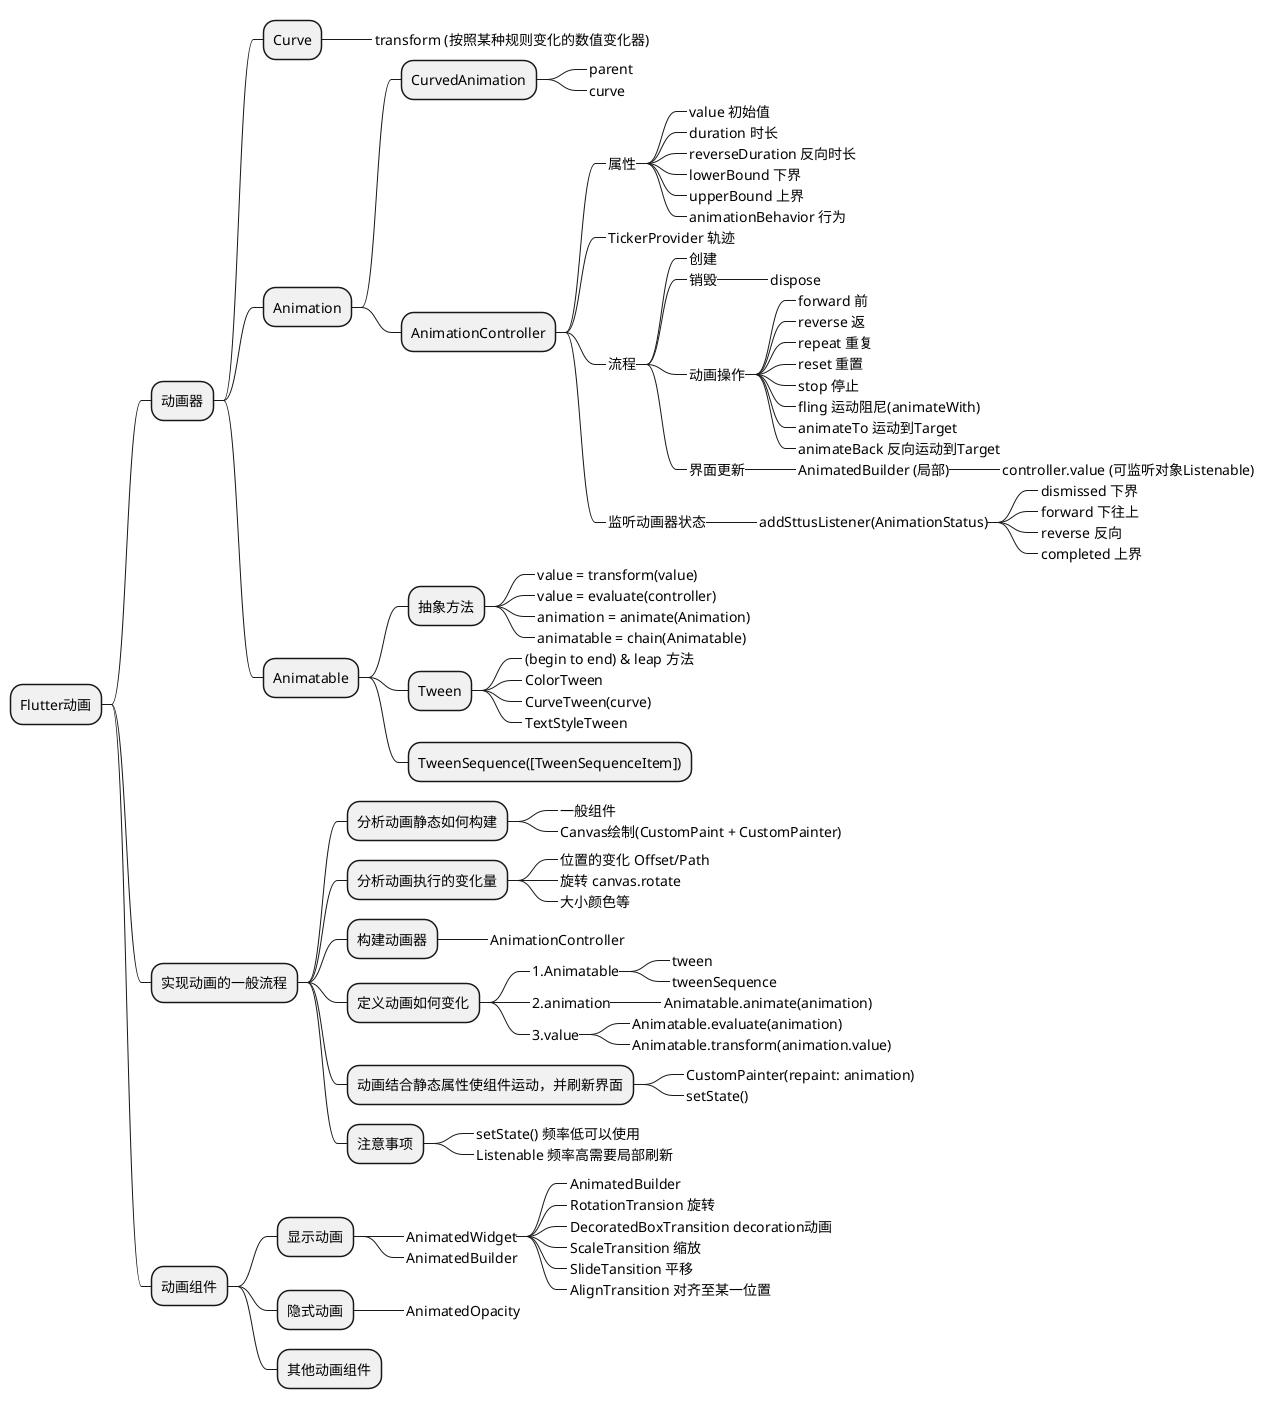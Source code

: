@startmindmap
* Flutter动画
** 动画器
*** Curve
****_ transform (按照某种规则变化的数值变化器)
*** Animation
**** CurvedAnimation
*****_ parent
*****_ curve
**** AnimationController
*****_ 属性
******_ value 初始值
******_ duration 时长
******_ reverseDuration 反向时长
******_ lowerBound 下界
******_ upperBound 上界
******_ animationBehavior 行为
*****_ TickerProvider 轨迹
*****_ 流程
******_ 创建
******_ 销毁
*******_ dispose
******_ 动画操作
*******_ forward 前
*******_ reverse 返
*******_ repeat 重复
*******_ reset 重置
*******_ stop 停止
*******_ fling 运动阻尼(animateWith)
*******_ animateTo 运动到Target
*******_ animateBack 反向运动到Target
******_ 界面更新
*******_ AnimatedBuilder (局部)
********_ controller.value (可监听对象Listenable)
*****_ 监听动画器状态
******_ addSttusListener(AnimationStatus)
*******_ dismissed 下界
*******_ forward 下往上
*******_ reverse 反向
*******_ completed 上界
*** Animatable
**** 抽象方法
*****_ value = transform(value)
*****_ value = evaluate(controller)
*****_ animation = animate(Animation)
*****_ animatable = chain(Animatable)

**** Tween
*****_ (begin to end) & leap 方法
*****_ ColorTween
*****_ CurveTween(curve)
*****_ TextStyleTween
**** TweenSequence([TweenSequenceItem])

** 实现动画的一般流程
*** 分析动画静态如何构建
****_ 一般组件
****_ Canvas绘制(CustomPaint + CustomPainter)
*** 分析动画执行的变化量
****_ 位置的变化 Offset/Path
****_ 旋转 canvas.rotate
****_ 大小颜色等
*** 构建动画器
****_ AnimationController
*** 定义动画如何变化
****_ 1.Animatable
*****_ tween
*****_ tweenSequence
****_ 2.animation
*****_ Animatable.animate(animation)
****_ 3.value
*****_ Animatable.evaluate(animation)
*****_ Animatable.transform(animation.value)
*** 动画结合静态属性使组件运动，并刷新界面
****_ CustomPainter(repaint: animation)
****_ setState()
*** 注意事项
****_ setState() 频率低可以使用
****_ Listenable 频率高需要局部刷新

** 动画组件
*** 显示动画
****_ AnimatedWidget
*****_ AnimatedBuilder
*****_ RotationTransion 旋转
*****_ DecoratedBoxTransition decoration动画
*****_ ScaleTransition 缩放
*****_ SlideTansition 平移
*****_ AlignTransition 对齐至某一位置
****_ AnimatedBuilder
*** 隐式动画
****_ AnimatedOpacity
*** 其他动画组件
@endmindmap